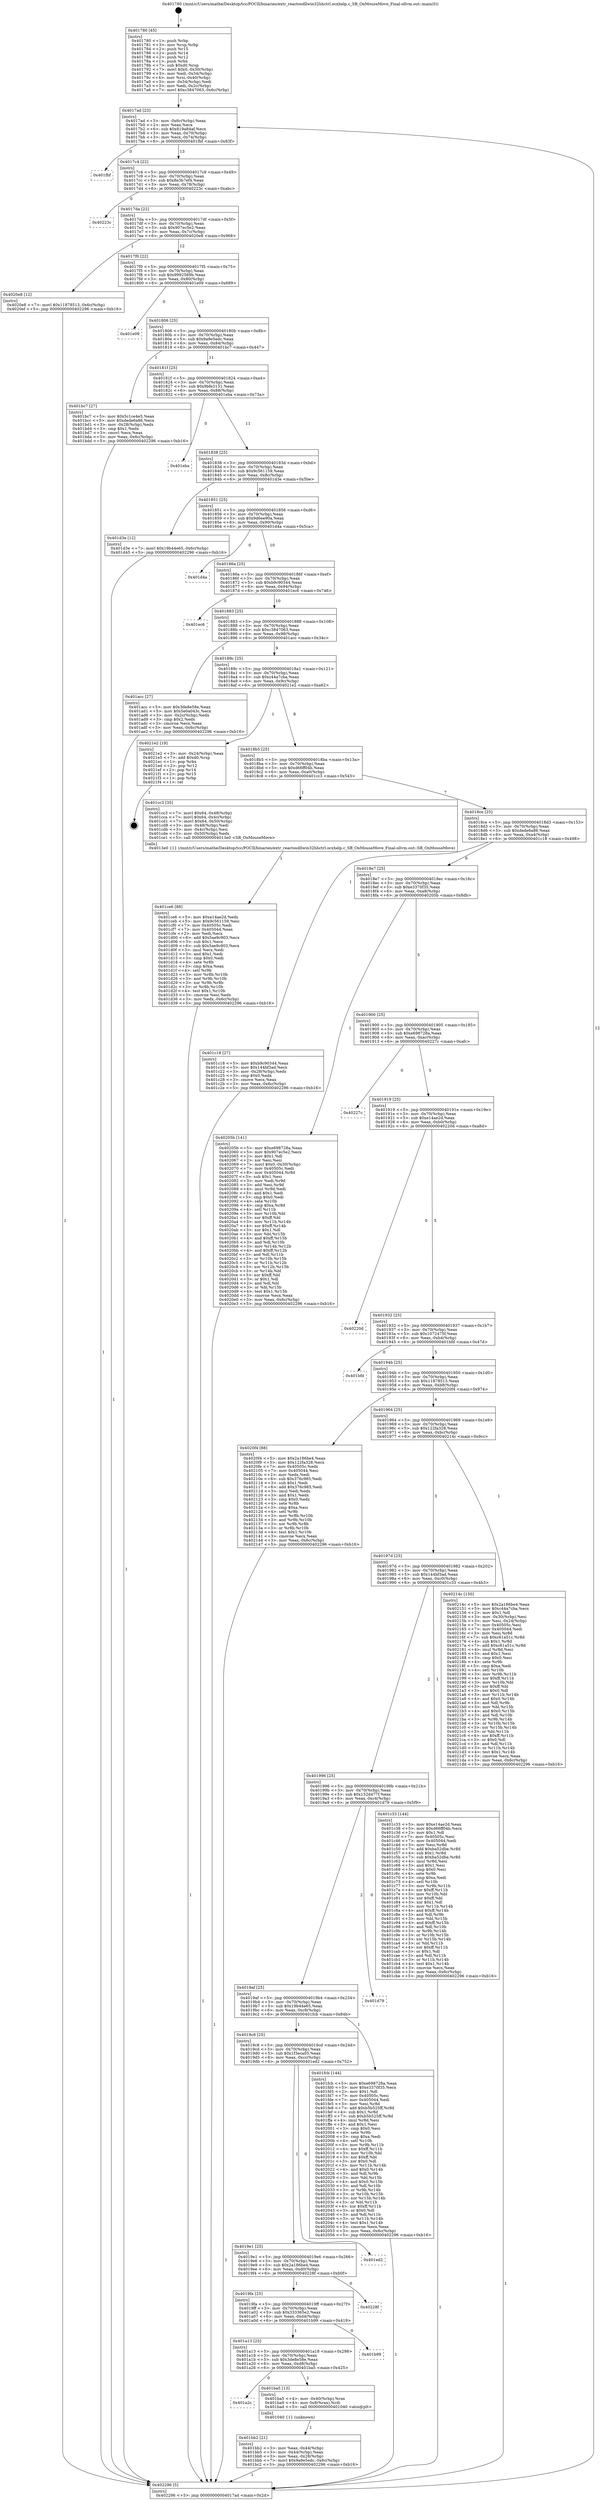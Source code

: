 digraph "0x401780" {
  label = "0x401780 (/mnt/c/Users/mathe/Desktop/tcc/POCII/binaries/extr_reactosdllwin32hhctrl.ocxhelp.c_SB_OnMouseMove_Final-ollvm.out::main(0))"
  labelloc = "t"
  node[shape=record]

  Entry [label="",width=0.3,height=0.3,shape=circle,fillcolor=black,style=filled]
  "0x4017ad" [label="{
     0x4017ad [23]\l
     | [instrs]\l
     &nbsp;&nbsp;0x4017ad \<+3\>: mov -0x6c(%rbp),%eax\l
     &nbsp;&nbsp;0x4017b0 \<+2\>: mov %eax,%ecx\l
     &nbsp;&nbsp;0x4017b2 \<+6\>: sub $0x819a84af,%ecx\l
     &nbsp;&nbsp;0x4017b8 \<+3\>: mov %eax,-0x70(%rbp)\l
     &nbsp;&nbsp;0x4017bb \<+3\>: mov %ecx,-0x74(%rbp)\l
     &nbsp;&nbsp;0x4017be \<+6\>: je 0000000000401fbf \<main+0x83f\>\l
  }"]
  "0x401fbf" [label="{
     0x401fbf\l
  }", style=dashed]
  "0x4017c4" [label="{
     0x4017c4 [22]\l
     | [instrs]\l
     &nbsp;&nbsp;0x4017c4 \<+5\>: jmp 00000000004017c9 \<main+0x49\>\l
     &nbsp;&nbsp;0x4017c9 \<+3\>: mov -0x70(%rbp),%eax\l
     &nbsp;&nbsp;0x4017cc \<+5\>: sub $0x8e3b7ef4,%eax\l
     &nbsp;&nbsp;0x4017d1 \<+3\>: mov %eax,-0x78(%rbp)\l
     &nbsp;&nbsp;0x4017d4 \<+6\>: je 000000000040223c \<main+0xabc\>\l
  }"]
  Exit [label="",width=0.3,height=0.3,shape=circle,fillcolor=black,style=filled,peripheries=2]
  "0x40223c" [label="{
     0x40223c\l
  }", style=dashed]
  "0x4017da" [label="{
     0x4017da [22]\l
     | [instrs]\l
     &nbsp;&nbsp;0x4017da \<+5\>: jmp 00000000004017df \<main+0x5f\>\l
     &nbsp;&nbsp;0x4017df \<+3\>: mov -0x70(%rbp),%eax\l
     &nbsp;&nbsp;0x4017e2 \<+5\>: sub $0x907ec5e2,%eax\l
     &nbsp;&nbsp;0x4017e7 \<+3\>: mov %eax,-0x7c(%rbp)\l
     &nbsp;&nbsp;0x4017ea \<+6\>: je 00000000004020e8 \<main+0x968\>\l
  }"]
  "0x401ce6" [label="{
     0x401ce6 [88]\l
     | [instrs]\l
     &nbsp;&nbsp;0x401ce6 \<+5\>: mov $0xe14ae2d,%edx\l
     &nbsp;&nbsp;0x401ceb \<+5\>: mov $0x9c561159,%esi\l
     &nbsp;&nbsp;0x401cf0 \<+7\>: mov 0x40505c,%edi\l
     &nbsp;&nbsp;0x401cf7 \<+7\>: mov 0x405044,%eax\l
     &nbsp;&nbsp;0x401cfe \<+2\>: mov %edi,%ecx\l
     &nbsp;&nbsp;0x401d00 \<+6\>: add $0x5ae9c903,%ecx\l
     &nbsp;&nbsp;0x401d06 \<+3\>: sub $0x1,%ecx\l
     &nbsp;&nbsp;0x401d09 \<+6\>: sub $0x5ae9c903,%ecx\l
     &nbsp;&nbsp;0x401d0f \<+3\>: imul %ecx,%edi\l
     &nbsp;&nbsp;0x401d12 \<+3\>: and $0x1,%edi\l
     &nbsp;&nbsp;0x401d15 \<+3\>: cmp $0x0,%edi\l
     &nbsp;&nbsp;0x401d18 \<+4\>: sete %r8b\l
     &nbsp;&nbsp;0x401d1c \<+3\>: cmp $0xa,%eax\l
     &nbsp;&nbsp;0x401d1f \<+4\>: setl %r9b\l
     &nbsp;&nbsp;0x401d23 \<+3\>: mov %r8b,%r10b\l
     &nbsp;&nbsp;0x401d26 \<+3\>: and %r9b,%r10b\l
     &nbsp;&nbsp;0x401d29 \<+3\>: xor %r9b,%r8b\l
     &nbsp;&nbsp;0x401d2c \<+3\>: or %r8b,%r10b\l
     &nbsp;&nbsp;0x401d2f \<+4\>: test $0x1,%r10b\l
     &nbsp;&nbsp;0x401d33 \<+3\>: cmovne %esi,%edx\l
     &nbsp;&nbsp;0x401d36 \<+3\>: mov %edx,-0x6c(%rbp)\l
     &nbsp;&nbsp;0x401d39 \<+5\>: jmp 0000000000402296 \<main+0xb16\>\l
  }"]
  "0x4020e8" [label="{
     0x4020e8 [12]\l
     | [instrs]\l
     &nbsp;&nbsp;0x4020e8 \<+7\>: movl $0x11878513,-0x6c(%rbp)\l
     &nbsp;&nbsp;0x4020ef \<+5\>: jmp 0000000000402296 \<main+0xb16\>\l
  }"]
  "0x4017f0" [label="{
     0x4017f0 [22]\l
     | [instrs]\l
     &nbsp;&nbsp;0x4017f0 \<+5\>: jmp 00000000004017f5 \<main+0x75\>\l
     &nbsp;&nbsp;0x4017f5 \<+3\>: mov -0x70(%rbp),%eax\l
     &nbsp;&nbsp;0x4017f8 \<+5\>: sub $0x9992569b,%eax\l
     &nbsp;&nbsp;0x4017fd \<+3\>: mov %eax,-0x80(%rbp)\l
     &nbsp;&nbsp;0x401800 \<+6\>: je 0000000000401e09 \<main+0x689\>\l
  }"]
  "0x401bb2" [label="{
     0x401bb2 [21]\l
     | [instrs]\l
     &nbsp;&nbsp;0x401bb2 \<+3\>: mov %eax,-0x44(%rbp)\l
     &nbsp;&nbsp;0x401bb5 \<+3\>: mov -0x44(%rbp),%eax\l
     &nbsp;&nbsp;0x401bb8 \<+3\>: mov %eax,-0x28(%rbp)\l
     &nbsp;&nbsp;0x401bbb \<+7\>: movl $0x9a9e5edc,-0x6c(%rbp)\l
     &nbsp;&nbsp;0x401bc2 \<+5\>: jmp 0000000000402296 \<main+0xb16\>\l
  }"]
  "0x401e09" [label="{
     0x401e09\l
  }", style=dashed]
  "0x401806" [label="{
     0x401806 [25]\l
     | [instrs]\l
     &nbsp;&nbsp;0x401806 \<+5\>: jmp 000000000040180b \<main+0x8b\>\l
     &nbsp;&nbsp;0x40180b \<+3\>: mov -0x70(%rbp),%eax\l
     &nbsp;&nbsp;0x40180e \<+5\>: sub $0x9a9e5edc,%eax\l
     &nbsp;&nbsp;0x401813 \<+6\>: mov %eax,-0x84(%rbp)\l
     &nbsp;&nbsp;0x401819 \<+6\>: je 0000000000401bc7 \<main+0x447\>\l
  }"]
  "0x401a2c" [label="{
     0x401a2c\l
  }", style=dashed]
  "0x401bc7" [label="{
     0x401bc7 [27]\l
     | [instrs]\l
     &nbsp;&nbsp;0x401bc7 \<+5\>: mov $0x5c1ce4e5,%eax\l
     &nbsp;&nbsp;0x401bcc \<+5\>: mov $0xdede6a86,%ecx\l
     &nbsp;&nbsp;0x401bd1 \<+3\>: mov -0x28(%rbp),%edx\l
     &nbsp;&nbsp;0x401bd4 \<+3\>: cmp $0x1,%edx\l
     &nbsp;&nbsp;0x401bd7 \<+3\>: cmovl %ecx,%eax\l
     &nbsp;&nbsp;0x401bda \<+3\>: mov %eax,-0x6c(%rbp)\l
     &nbsp;&nbsp;0x401bdd \<+5\>: jmp 0000000000402296 \<main+0xb16\>\l
  }"]
  "0x40181f" [label="{
     0x40181f [25]\l
     | [instrs]\l
     &nbsp;&nbsp;0x40181f \<+5\>: jmp 0000000000401824 \<main+0xa4\>\l
     &nbsp;&nbsp;0x401824 \<+3\>: mov -0x70(%rbp),%eax\l
     &nbsp;&nbsp;0x401827 \<+5\>: sub $0x9bfe3131,%eax\l
     &nbsp;&nbsp;0x40182c \<+6\>: mov %eax,-0x88(%rbp)\l
     &nbsp;&nbsp;0x401832 \<+6\>: je 0000000000401eba \<main+0x73a\>\l
  }"]
  "0x401ba5" [label="{
     0x401ba5 [13]\l
     | [instrs]\l
     &nbsp;&nbsp;0x401ba5 \<+4\>: mov -0x40(%rbp),%rax\l
     &nbsp;&nbsp;0x401ba9 \<+4\>: mov 0x8(%rax),%rdi\l
     &nbsp;&nbsp;0x401bad \<+5\>: call 0000000000401040 \<atoi@plt\>\l
     | [calls]\l
     &nbsp;&nbsp;0x401040 \{1\} (unknown)\l
  }"]
  "0x401eba" [label="{
     0x401eba\l
  }", style=dashed]
  "0x401838" [label="{
     0x401838 [25]\l
     | [instrs]\l
     &nbsp;&nbsp;0x401838 \<+5\>: jmp 000000000040183d \<main+0xbd\>\l
     &nbsp;&nbsp;0x40183d \<+3\>: mov -0x70(%rbp),%eax\l
     &nbsp;&nbsp;0x401840 \<+5\>: sub $0x9c561159,%eax\l
     &nbsp;&nbsp;0x401845 \<+6\>: mov %eax,-0x8c(%rbp)\l
     &nbsp;&nbsp;0x40184b \<+6\>: je 0000000000401d3e \<main+0x5be\>\l
  }"]
  "0x401a13" [label="{
     0x401a13 [25]\l
     | [instrs]\l
     &nbsp;&nbsp;0x401a13 \<+5\>: jmp 0000000000401a18 \<main+0x298\>\l
     &nbsp;&nbsp;0x401a18 \<+3\>: mov -0x70(%rbp),%eax\l
     &nbsp;&nbsp;0x401a1b \<+5\>: sub $0x3de8e58e,%eax\l
     &nbsp;&nbsp;0x401a20 \<+6\>: mov %eax,-0xd8(%rbp)\l
     &nbsp;&nbsp;0x401a26 \<+6\>: je 0000000000401ba5 \<main+0x425\>\l
  }"]
  "0x401d3e" [label="{
     0x401d3e [12]\l
     | [instrs]\l
     &nbsp;&nbsp;0x401d3e \<+7\>: movl $0x19b44e65,-0x6c(%rbp)\l
     &nbsp;&nbsp;0x401d45 \<+5\>: jmp 0000000000402296 \<main+0xb16\>\l
  }"]
  "0x401851" [label="{
     0x401851 [25]\l
     | [instrs]\l
     &nbsp;&nbsp;0x401851 \<+5\>: jmp 0000000000401856 \<main+0xd6\>\l
     &nbsp;&nbsp;0x401856 \<+3\>: mov -0x70(%rbp),%eax\l
     &nbsp;&nbsp;0x401859 \<+5\>: sub $0x9d6ee90a,%eax\l
     &nbsp;&nbsp;0x40185e \<+6\>: mov %eax,-0x90(%rbp)\l
     &nbsp;&nbsp;0x401864 \<+6\>: je 0000000000401d4a \<main+0x5ca\>\l
  }"]
  "0x401b99" [label="{
     0x401b99\l
  }", style=dashed]
  "0x401d4a" [label="{
     0x401d4a\l
  }", style=dashed]
  "0x40186a" [label="{
     0x40186a [25]\l
     | [instrs]\l
     &nbsp;&nbsp;0x40186a \<+5\>: jmp 000000000040186f \<main+0xef\>\l
     &nbsp;&nbsp;0x40186f \<+3\>: mov -0x70(%rbp),%eax\l
     &nbsp;&nbsp;0x401872 \<+5\>: sub $0xb9c90344,%eax\l
     &nbsp;&nbsp;0x401877 \<+6\>: mov %eax,-0x94(%rbp)\l
     &nbsp;&nbsp;0x40187d \<+6\>: je 0000000000401ec6 \<main+0x746\>\l
  }"]
  "0x4019fa" [label="{
     0x4019fa [25]\l
     | [instrs]\l
     &nbsp;&nbsp;0x4019fa \<+5\>: jmp 00000000004019ff \<main+0x27f\>\l
     &nbsp;&nbsp;0x4019ff \<+3\>: mov -0x70(%rbp),%eax\l
     &nbsp;&nbsp;0x401a02 \<+5\>: sub $0x333365e2,%eax\l
     &nbsp;&nbsp;0x401a07 \<+6\>: mov %eax,-0xd4(%rbp)\l
     &nbsp;&nbsp;0x401a0d \<+6\>: je 0000000000401b99 \<main+0x419\>\l
  }"]
  "0x401ec6" [label="{
     0x401ec6\l
  }", style=dashed]
  "0x401883" [label="{
     0x401883 [25]\l
     | [instrs]\l
     &nbsp;&nbsp;0x401883 \<+5\>: jmp 0000000000401888 \<main+0x108\>\l
     &nbsp;&nbsp;0x401888 \<+3\>: mov -0x70(%rbp),%eax\l
     &nbsp;&nbsp;0x40188b \<+5\>: sub $0xc3847063,%eax\l
     &nbsp;&nbsp;0x401890 \<+6\>: mov %eax,-0x98(%rbp)\l
     &nbsp;&nbsp;0x401896 \<+6\>: je 0000000000401acc \<main+0x34c\>\l
  }"]
  "0x40228f" [label="{
     0x40228f\l
  }", style=dashed]
  "0x401acc" [label="{
     0x401acc [27]\l
     | [instrs]\l
     &nbsp;&nbsp;0x401acc \<+5\>: mov $0x3de8e58e,%eax\l
     &nbsp;&nbsp;0x401ad1 \<+5\>: mov $0x5e0a043c,%ecx\l
     &nbsp;&nbsp;0x401ad6 \<+3\>: mov -0x2c(%rbp),%edx\l
     &nbsp;&nbsp;0x401ad9 \<+3\>: cmp $0x2,%edx\l
     &nbsp;&nbsp;0x401adc \<+3\>: cmovne %ecx,%eax\l
     &nbsp;&nbsp;0x401adf \<+3\>: mov %eax,-0x6c(%rbp)\l
     &nbsp;&nbsp;0x401ae2 \<+5\>: jmp 0000000000402296 \<main+0xb16\>\l
  }"]
  "0x40189c" [label="{
     0x40189c [25]\l
     | [instrs]\l
     &nbsp;&nbsp;0x40189c \<+5\>: jmp 00000000004018a1 \<main+0x121\>\l
     &nbsp;&nbsp;0x4018a1 \<+3\>: mov -0x70(%rbp),%eax\l
     &nbsp;&nbsp;0x4018a4 \<+5\>: sub $0xc44a7cba,%eax\l
     &nbsp;&nbsp;0x4018a9 \<+6\>: mov %eax,-0x9c(%rbp)\l
     &nbsp;&nbsp;0x4018af \<+6\>: je 00000000004021e2 \<main+0xa62\>\l
  }"]
  "0x402296" [label="{
     0x402296 [5]\l
     | [instrs]\l
     &nbsp;&nbsp;0x402296 \<+5\>: jmp 00000000004017ad \<main+0x2d\>\l
  }"]
  "0x401780" [label="{
     0x401780 [45]\l
     | [instrs]\l
     &nbsp;&nbsp;0x401780 \<+1\>: push %rbp\l
     &nbsp;&nbsp;0x401781 \<+3\>: mov %rsp,%rbp\l
     &nbsp;&nbsp;0x401784 \<+2\>: push %r15\l
     &nbsp;&nbsp;0x401786 \<+2\>: push %r14\l
     &nbsp;&nbsp;0x401788 \<+2\>: push %r12\l
     &nbsp;&nbsp;0x40178a \<+1\>: push %rbx\l
     &nbsp;&nbsp;0x40178b \<+7\>: sub $0xd0,%rsp\l
     &nbsp;&nbsp;0x401792 \<+7\>: movl $0x0,-0x30(%rbp)\l
     &nbsp;&nbsp;0x401799 \<+3\>: mov %edi,-0x34(%rbp)\l
     &nbsp;&nbsp;0x40179c \<+4\>: mov %rsi,-0x40(%rbp)\l
     &nbsp;&nbsp;0x4017a0 \<+3\>: mov -0x34(%rbp),%edi\l
     &nbsp;&nbsp;0x4017a3 \<+3\>: mov %edi,-0x2c(%rbp)\l
     &nbsp;&nbsp;0x4017a6 \<+7\>: movl $0xc3847063,-0x6c(%rbp)\l
  }"]
  "0x4019e1" [label="{
     0x4019e1 [25]\l
     | [instrs]\l
     &nbsp;&nbsp;0x4019e1 \<+5\>: jmp 00000000004019e6 \<main+0x266\>\l
     &nbsp;&nbsp;0x4019e6 \<+3\>: mov -0x70(%rbp),%eax\l
     &nbsp;&nbsp;0x4019e9 \<+5\>: sub $0x2a186be4,%eax\l
     &nbsp;&nbsp;0x4019ee \<+6\>: mov %eax,-0xd0(%rbp)\l
     &nbsp;&nbsp;0x4019f4 \<+6\>: je 000000000040228f \<main+0xb0f\>\l
  }"]
  "0x4021e2" [label="{
     0x4021e2 [19]\l
     | [instrs]\l
     &nbsp;&nbsp;0x4021e2 \<+3\>: mov -0x24(%rbp),%eax\l
     &nbsp;&nbsp;0x4021e5 \<+7\>: add $0xd0,%rsp\l
     &nbsp;&nbsp;0x4021ec \<+1\>: pop %rbx\l
     &nbsp;&nbsp;0x4021ed \<+2\>: pop %r12\l
     &nbsp;&nbsp;0x4021ef \<+2\>: pop %r14\l
     &nbsp;&nbsp;0x4021f1 \<+2\>: pop %r15\l
     &nbsp;&nbsp;0x4021f3 \<+1\>: pop %rbp\l
     &nbsp;&nbsp;0x4021f4 \<+1\>: ret\l
  }"]
  "0x4018b5" [label="{
     0x4018b5 [25]\l
     | [instrs]\l
     &nbsp;&nbsp;0x4018b5 \<+5\>: jmp 00000000004018ba \<main+0x13a\>\l
     &nbsp;&nbsp;0x4018ba \<+3\>: mov -0x70(%rbp),%eax\l
     &nbsp;&nbsp;0x4018bd \<+5\>: sub $0xd66ff04b,%eax\l
     &nbsp;&nbsp;0x4018c2 \<+6\>: mov %eax,-0xa0(%rbp)\l
     &nbsp;&nbsp;0x4018c8 \<+6\>: je 0000000000401cc3 \<main+0x543\>\l
  }"]
  "0x401ed2" [label="{
     0x401ed2\l
  }", style=dashed]
  "0x401cc3" [label="{
     0x401cc3 [35]\l
     | [instrs]\l
     &nbsp;&nbsp;0x401cc3 \<+7\>: movl $0x64,-0x48(%rbp)\l
     &nbsp;&nbsp;0x401cca \<+7\>: movl $0x64,-0x4c(%rbp)\l
     &nbsp;&nbsp;0x401cd1 \<+7\>: movl $0x64,-0x50(%rbp)\l
     &nbsp;&nbsp;0x401cd8 \<+3\>: mov -0x48(%rbp),%edi\l
     &nbsp;&nbsp;0x401cdb \<+3\>: mov -0x4c(%rbp),%esi\l
     &nbsp;&nbsp;0x401cde \<+3\>: mov -0x50(%rbp),%edx\l
     &nbsp;&nbsp;0x401ce1 \<+5\>: call 00000000004013e0 \<SB_OnMouseMove\>\l
     | [calls]\l
     &nbsp;&nbsp;0x4013e0 \{1\} (/mnt/c/Users/mathe/Desktop/tcc/POCII/binaries/extr_reactosdllwin32hhctrl.ocxhelp.c_SB_OnMouseMove_Final-ollvm.out::SB_OnMouseMove)\l
  }"]
  "0x4018ce" [label="{
     0x4018ce [25]\l
     | [instrs]\l
     &nbsp;&nbsp;0x4018ce \<+5\>: jmp 00000000004018d3 \<main+0x153\>\l
     &nbsp;&nbsp;0x4018d3 \<+3\>: mov -0x70(%rbp),%eax\l
     &nbsp;&nbsp;0x4018d6 \<+5\>: sub $0xdede6a86,%eax\l
     &nbsp;&nbsp;0x4018db \<+6\>: mov %eax,-0xa4(%rbp)\l
     &nbsp;&nbsp;0x4018e1 \<+6\>: je 0000000000401c18 \<main+0x498\>\l
  }"]
  "0x4019c8" [label="{
     0x4019c8 [25]\l
     | [instrs]\l
     &nbsp;&nbsp;0x4019c8 \<+5\>: jmp 00000000004019cd \<main+0x24d\>\l
     &nbsp;&nbsp;0x4019cd \<+3\>: mov -0x70(%rbp),%eax\l
     &nbsp;&nbsp;0x4019d0 \<+5\>: sub $0x1f3eca05,%eax\l
     &nbsp;&nbsp;0x4019d5 \<+6\>: mov %eax,-0xcc(%rbp)\l
     &nbsp;&nbsp;0x4019db \<+6\>: je 0000000000401ed2 \<main+0x752\>\l
  }"]
  "0x401c18" [label="{
     0x401c18 [27]\l
     | [instrs]\l
     &nbsp;&nbsp;0x401c18 \<+5\>: mov $0xb9c90344,%eax\l
     &nbsp;&nbsp;0x401c1d \<+5\>: mov $0x144bf3ad,%ecx\l
     &nbsp;&nbsp;0x401c22 \<+3\>: mov -0x28(%rbp),%edx\l
     &nbsp;&nbsp;0x401c25 \<+3\>: cmp $0x0,%edx\l
     &nbsp;&nbsp;0x401c28 \<+3\>: cmove %ecx,%eax\l
     &nbsp;&nbsp;0x401c2b \<+3\>: mov %eax,-0x6c(%rbp)\l
     &nbsp;&nbsp;0x401c2e \<+5\>: jmp 0000000000402296 \<main+0xb16\>\l
  }"]
  "0x4018e7" [label="{
     0x4018e7 [25]\l
     | [instrs]\l
     &nbsp;&nbsp;0x4018e7 \<+5\>: jmp 00000000004018ec \<main+0x16c\>\l
     &nbsp;&nbsp;0x4018ec \<+3\>: mov -0x70(%rbp),%eax\l
     &nbsp;&nbsp;0x4018ef \<+5\>: sub $0xe3370f35,%eax\l
     &nbsp;&nbsp;0x4018f4 \<+6\>: mov %eax,-0xa8(%rbp)\l
     &nbsp;&nbsp;0x4018fa \<+6\>: je 000000000040205b \<main+0x8db\>\l
  }"]
  "0x401fcb" [label="{
     0x401fcb [144]\l
     | [instrs]\l
     &nbsp;&nbsp;0x401fcb \<+5\>: mov $0xe698728a,%eax\l
     &nbsp;&nbsp;0x401fd0 \<+5\>: mov $0xe3370f35,%ecx\l
     &nbsp;&nbsp;0x401fd5 \<+2\>: mov $0x1,%dl\l
     &nbsp;&nbsp;0x401fd7 \<+7\>: mov 0x40505c,%esi\l
     &nbsp;&nbsp;0x401fde \<+7\>: mov 0x405044,%edi\l
     &nbsp;&nbsp;0x401fe5 \<+3\>: mov %esi,%r8d\l
     &nbsp;&nbsp;0x401fe8 \<+7\>: add $0xb5b525ff,%r8d\l
     &nbsp;&nbsp;0x401fef \<+4\>: sub $0x1,%r8d\l
     &nbsp;&nbsp;0x401ff3 \<+7\>: sub $0xb5b525ff,%r8d\l
     &nbsp;&nbsp;0x401ffa \<+4\>: imul %r8d,%esi\l
     &nbsp;&nbsp;0x401ffe \<+3\>: and $0x1,%esi\l
     &nbsp;&nbsp;0x402001 \<+3\>: cmp $0x0,%esi\l
     &nbsp;&nbsp;0x402004 \<+4\>: sete %r9b\l
     &nbsp;&nbsp;0x402008 \<+3\>: cmp $0xa,%edi\l
     &nbsp;&nbsp;0x40200b \<+4\>: setl %r10b\l
     &nbsp;&nbsp;0x40200f \<+3\>: mov %r9b,%r11b\l
     &nbsp;&nbsp;0x402012 \<+4\>: xor $0xff,%r11b\l
     &nbsp;&nbsp;0x402016 \<+3\>: mov %r10b,%bl\l
     &nbsp;&nbsp;0x402019 \<+3\>: xor $0xff,%bl\l
     &nbsp;&nbsp;0x40201c \<+3\>: xor $0x0,%dl\l
     &nbsp;&nbsp;0x40201f \<+3\>: mov %r11b,%r14b\l
     &nbsp;&nbsp;0x402022 \<+4\>: and $0x0,%r14b\l
     &nbsp;&nbsp;0x402026 \<+3\>: and %dl,%r9b\l
     &nbsp;&nbsp;0x402029 \<+3\>: mov %bl,%r15b\l
     &nbsp;&nbsp;0x40202c \<+4\>: and $0x0,%r15b\l
     &nbsp;&nbsp;0x402030 \<+3\>: and %dl,%r10b\l
     &nbsp;&nbsp;0x402033 \<+3\>: or %r9b,%r14b\l
     &nbsp;&nbsp;0x402036 \<+3\>: or %r10b,%r15b\l
     &nbsp;&nbsp;0x402039 \<+3\>: xor %r15b,%r14b\l
     &nbsp;&nbsp;0x40203c \<+3\>: or %bl,%r11b\l
     &nbsp;&nbsp;0x40203f \<+4\>: xor $0xff,%r11b\l
     &nbsp;&nbsp;0x402043 \<+3\>: or $0x0,%dl\l
     &nbsp;&nbsp;0x402046 \<+3\>: and %dl,%r11b\l
     &nbsp;&nbsp;0x402049 \<+3\>: or %r11b,%r14b\l
     &nbsp;&nbsp;0x40204c \<+4\>: test $0x1,%r14b\l
     &nbsp;&nbsp;0x402050 \<+3\>: cmovne %ecx,%eax\l
     &nbsp;&nbsp;0x402053 \<+3\>: mov %eax,-0x6c(%rbp)\l
     &nbsp;&nbsp;0x402056 \<+5\>: jmp 0000000000402296 \<main+0xb16\>\l
  }"]
  "0x40205b" [label="{
     0x40205b [141]\l
     | [instrs]\l
     &nbsp;&nbsp;0x40205b \<+5\>: mov $0xe698728a,%eax\l
     &nbsp;&nbsp;0x402060 \<+5\>: mov $0x907ec5e2,%ecx\l
     &nbsp;&nbsp;0x402065 \<+2\>: mov $0x1,%dl\l
     &nbsp;&nbsp;0x402067 \<+2\>: xor %esi,%esi\l
     &nbsp;&nbsp;0x402069 \<+7\>: movl $0x0,-0x30(%rbp)\l
     &nbsp;&nbsp;0x402070 \<+7\>: mov 0x40505c,%edi\l
     &nbsp;&nbsp;0x402077 \<+8\>: mov 0x405044,%r8d\l
     &nbsp;&nbsp;0x40207f \<+3\>: sub $0x1,%esi\l
     &nbsp;&nbsp;0x402082 \<+3\>: mov %edi,%r9d\l
     &nbsp;&nbsp;0x402085 \<+3\>: add %esi,%r9d\l
     &nbsp;&nbsp;0x402088 \<+4\>: imul %r9d,%edi\l
     &nbsp;&nbsp;0x40208c \<+3\>: and $0x1,%edi\l
     &nbsp;&nbsp;0x40208f \<+3\>: cmp $0x0,%edi\l
     &nbsp;&nbsp;0x402092 \<+4\>: sete %r10b\l
     &nbsp;&nbsp;0x402096 \<+4\>: cmp $0xa,%r8d\l
     &nbsp;&nbsp;0x40209a \<+4\>: setl %r11b\l
     &nbsp;&nbsp;0x40209e \<+3\>: mov %r10b,%bl\l
     &nbsp;&nbsp;0x4020a1 \<+3\>: xor $0xff,%bl\l
     &nbsp;&nbsp;0x4020a4 \<+3\>: mov %r11b,%r14b\l
     &nbsp;&nbsp;0x4020a7 \<+4\>: xor $0xff,%r14b\l
     &nbsp;&nbsp;0x4020ab \<+3\>: xor $0x1,%dl\l
     &nbsp;&nbsp;0x4020ae \<+3\>: mov %bl,%r15b\l
     &nbsp;&nbsp;0x4020b1 \<+4\>: and $0xff,%r15b\l
     &nbsp;&nbsp;0x4020b5 \<+3\>: and %dl,%r10b\l
     &nbsp;&nbsp;0x4020b8 \<+3\>: mov %r14b,%r12b\l
     &nbsp;&nbsp;0x4020bb \<+4\>: and $0xff,%r12b\l
     &nbsp;&nbsp;0x4020bf \<+3\>: and %dl,%r11b\l
     &nbsp;&nbsp;0x4020c2 \<+3\>: or %r10b,%r15b\l
     &nbsp;&nbsp;0x4020c5 \<+3\>: or %r11b,%r12b\l
     &nbsp;&nbsp;0x4020c8 \<+3\>: xor %r12b,%r15b\l
     &nbsp;&nbsp;0x4020cb \<+3\>: or %r14b,%bl\l
     &nbsp;&nbsp;0x4020ce \<+3\>: xor $0xff,%bl\l
     &nbsp;&nbsp;0x4020d1 \<+3\>: or $0x1,%dl\l
     &nbsp;&nbsp;0x4020d4 \<+2\>: and %dl,%bl\l
     &nbsp;&nbsp;0x4020d6 \<+3\>: or %bl,%r15b\l
     &nbsp;&nbsp;0x4020d9 \<+4\>: test $0x1,%r15b\l
     &nbsp;&nbsp;0x4020dd \<+3\>: cmovne %ecx,%eax\l
     &nbsp;&nbsp;0x4020e0 \<+3\>: mov %eax,-0x6c(%rbp)\l
     &nbsp;&nbsp;0x4020e3 \<+5\>: jmp 0000000000402296 \<main+0xb16\>\l
  }"]
  "0x401900" [label="{
     0x401900 [25]\l
     | [instrs]\l
     &nbsp;&nbsp;0x401900 \<+5\>: jmp 0000000000401905 \<main+0x185\>\l
     &nbsp;&nbsp;0x401905 \<+3\>: mov -0x70(%rbp),%eax\l
     &nbsp;&nbsp;0x401908 \<+5\>: sub $0xe698728a,%eax\l
     &nbsp;&nbsp;0x40190d \<+6\>: mov %eax,-0xac(%rbp)\l
     &nbsp;&nbsp;0x401913 \<+6\>: je 000000000040227c \<main+0xafc\>\l
  }"]
  "0x4019af" [label="{
     0x4019af [25]\l
     | [instrs]\l
     &nbsp;&nbsp;0x4019af \<+5\>: jmp 00000000004019b4 \<main+0x234\>\l
     &nbsp;&nbsp;0x4019b4 \<+3\>: mov -0x70(%rbp),%eax\l
     &nbsp;&nbsp;0x4019b7 \<+5\>: sub $0x19b44e65,%eax\l
     &nbsp;&nbsp;0x4019bc \<+6\>: mov %eax,-0xc8(%rbp)\l
     &nbsp;&nbsp;0x4019c2 \<+6\>: je 0000000000401fcb \<main+0x84b\>\l
  }"]
  "0x40227c" [label="{
     0x40227c\l
  }", style=dashed]
  "0x401919" [label="{
     0x401919 [25]\l
     | [instrs]\l
     &nbsp;&nbsp;0x401919 \<+5\>: jmp 000000000040191e \<main+0x19e\>\l
     &nbsp;&nbsp;0x40191e \<+3\>: mov -0x70(%rbp),%eax\l
     &nbsp;&nbsp;0x401921 \<+5\>: sub $0xe14ae2d,%eax\l
     &nbsp;&nbsp;0x401926 \<+6\>: mov %eax,-0xb0(%rbp)\l
     &nbsp;&nbsp;0x40192c \<+6\>: je 000000000040220d \<main+0xa8d\>\l
  }"]
  "0x401d79" [label="{
     0x401d79\l
  }", style=dashed]
  "0x40220d" [label="{
     0x40220d\l
  }", style=dashed]
  "0x401932" [label="{
     0x401932 [25]\l
     | [instrs]\l
     &nbsp;&nbsp;0x401932 \<+5\>: jmp 0000000000401937 \<main+0x1b7\>\l
     &nbsp;&nbsp;0x401937 \<+3\>: mov -0x70(%rbp),%eax\l
     &nbsp;&nbsp;0x40193a \<+5\>: sub $0x1072475f,%eax\l
     &nbsp;&nbsp;0x40193f \<+6\>: mov %eax,-0xb4(%rbp)\l
     &nbsp;&nbsp;0x401945 \<+6\>: je 0000000000401bfd \<main+0x47d\>\l
  }"]
  "0x401996" [label="{
     0x401996 [25]\l
     | [instrs]\l
     &nbsp;&nbsp;0x401996 \<+5\>: jmp 000000000040199b \<main+0x21b\>\l
     &nbsp;&nbsp;0x40199b \<+3\>: mov -0x70(%rbp),%eax\l
     &nbsp;&nbsp;0x40199e \<+5\>: sub $0x152d477f,%eax\l
     &nbsp;&nbsp;0x4019a3 \<+6\>: mov %eax,-0xc4(%rbp)\l
     &nbsp;&nbsp;0x4019a9 \<+6\>: je 0000000000401d79 \<main+0x5f9\>\l
  }"]
  "0x401bfd" [label="{
     0x401bfd\l
  }", style=dashed]
  "0x40194b" [label="{
     0x40194b [25]\l
     | [instrs]\l
     &nbsp;&nbsp;0x40194b \<+5\>: jmp 0000000000401950 \<main+0x1d0\>\l
     &nbsp;&nbsp;0x401950 \<+3\>: mov -0x70(%rbp),%eax\l
     &nbsp;&nbsp;0x401953 \<+5\>: sub $0x11878513,%eax\l
     &nbsp;&nbsp;0x401958 \<+6\>: mov %eax,-0xb8(%rbp)\l
     &nbsp;&nbsp;0x40195e \<+6\>: je 00000000004020f4 \<main+0x974\>\l
  }"]
  "0x401c33" [label="{
     0x401c33 [144]\l
     | [instrs]\l
     &nbsp;&nbsp;0x401c33 \<+5\>: mov $0xe14ae2d,%eax\l
     &nbsp;&nbsp;0x401c38 \<+5\>: mov $0xd66ff04b,%ecx\l
     &nbsp;&nbsp;0x401c3d \<+2\>: mov $0x1,%dl\l
     &nbsp;&nbsp;0x401c3f \<+7\>: mov 0x40505c,%esi\l
     &nbsp;&nbsp;0x401c46 \<+7\>: mov 0x405044,%edi\l
     &nbsp;&nbsp;0x401c4d \<+3\>: mov %esi,%r8d\l
     &nbsp;&nbsp;0x401c50 \<+7\>: add $0xba52dbe,%r8d\l
     &nbsp;&nbsp;0x401c57 \<+4\>: sub $0x1,%r8d\l
     &nbsp;&nbsp;0x401c5b \<+7\>: sub $0xba52dbe,%r8d\l
     &nbsp;&nbsp;0x401c62 \<+4\>: imul %r8d,%esi\l
     &nbsp;&nbsp;0x401c66 \<+3\>: and $0x1,%esi\l
     &nbsp;&nbsp;0x401c69 \<+3\>: cmp $0x0,%esi\l
     &nbsp;&nbsp;0x401c6c \<+4\>: sete %r9b\l
     &nbsp;&nbsp;0x401c70 \<+3\>: cmp $0xa,%edi\l
     &nbsp;&nbsp;0x401c73 \<+4\>: setl %r10b\l
     &nbsp;&nbsp;0x401c77 \<+3\>: mov %r9b,%r11b\l
     &nbsp;&nbsp;0x401c7a \<+4\>: xor $0xff,%r11b\l
     &nbsp;&nbsp;0x401c7e \<+3\>: mov %r10b,%bl\l
     &nbsp;&nbsp;0x401c81 \<+3\>: xor $0xff,%bl\l
     &nbsp;&nbsp;0x401c84 \<+3\>: xor $0x1,%dl\l
     &nbsp;&nbsp;0x401c87 \<+3\>: mov %r11b,%r14b\l
     &nbsp;&nbsp;0x401c8a \<+4\>: and $0xff,%r14b\l
     &nbsp;&nbsp;0x401c8e \<+3\>: and %dl,%r9b\l
     &nbsp;&nbsp;0x401c91 \<+3\>: mov %bl,%r15b\l
     &nbsp;&nbsp;0x401c94 \<+4\>: and $0xff,%r15b\l
     &nbsp;&nbsp;0x401c98 \<+3\>: and %dl,%r10b\l
     &nbsp;&nbsp;0x401c9b \<+3\>: or %r9b,%r14b\l
     &nbsp;&nbsp;0x401c9e \<+3\>: or %r10b,%r15b\l
     &nbsp;&nbsp;0x401ca1 \<+3\>: xor %r15b,%r14b\l
     &nbsp;&nbsp;0x401ca4 \<+3\>: or %bl,%r11b\l
     &nbsp;&nbsp;0x401ca7 \<+4\>: xor $0xff,%r11b\l
     &nbsp;&nbsp;0x401cab \<+3\>: or $0x1,%dl\l
     &nbsp;&nbsp;0x401cae \<+3\>: and %dl,%r11b\l
     &nbsp;&nbsp;0x401cb1 \<+3\>: or %r11b,%r14b\l
     &nbsp;&nbsp;0x401cb4 \<+4\>: test $0x1,%r14b\l
     &nbsp;&nbsp;0x401cb8 \<+3\>: cmovne %ecx,%eax\l
     &nbsp;&nbsp;0x401cbb \<+3\>: mov %eax,-0x6c(%rbp)\l
     &nbsp;&nbsp;0x401cbe \<+5\>: jmp 0000000000402296 \<main+0xb16\>\l
  }"]
  "0x4020f4" [label="{
     0x4020f4 [88]\l
     | [instrs]\l
     &nbsp;&nbsp;0x4020f4 \<+5\>: mov $0x2a186be4,%eax\l
     &nbsp;&nbsp;0x4020f9 \<+5\>: mov $0x122fa328,%ecx\l
     &nbsp;&nbsp;0x4020fe \<+7\>: mov 0x40505c,%edx\l
     &nbsp;&nbsp;0x402105 \<+7\>: mov 0x405044,%esi\l
     &nbsp;&nbsp;0x40210c \<+2\>: mov %edx,%edi\l
     &nbsp;&nbsp;0x40210e \<+6\>: sub $0x376c985,%edi\l
     &nbsp;&nbsp;0x402114 \<+3\>: sub $0x1,%edi\l
     &nbsp;&nbsp;0x402117 \<+6\>: add $0x376c985,%edi\l
     &nbsp;&nbsp;0x40211d \<+3\>: imul %edi,%edx\l
     &nbsp;&nbsp;0x402120 \<+3\>: and $0x1,%edx\l
     &nbsp;&nbsp;0x402123 \<+3\>: cmp $0x0,%edx\l
     &nbsp;&nbsp;0x402126 \<+4\>: sete %r8b\l
     &nbsp;&nbsp;0x40212a \<+3\>: cmp $0xa,%esi\l
     &nbsp;&nbsp;0x40212d \<+4\>: setl %r9b\l
     &nbsp;&nbsp;0x402131 \<+3\>: mov %r8b,%r10b\l
     &nbsp;&nbsp;0x402134 \<+3\>: and %r9b,%r10b\l
     &nbsp;&nbsp;0x402137 \<+3\>: xor %r9b,%r8b\l
     &nbsp;&nbsp;0x40213a \<+3\>: or %r8b,%r10b\l
     &nbsp;&nbsp;0x40213d \<+4\>: test $0x1,%r10b\l
     &nbsp;&nbsp;0x402141 \<+3\>: cmovne %ecx,%eax\l
     &nbsp;&nbsp;0x402144 \<+3\>: mov %eax,-0x6c(%rbp)\l
     &nbsp;&nbsp;0x402147 \<+5\>: jmp 0000000000402296 \<main+0xb16\>\l
  }"]
  "0x401964" [label="{
     0x401964 [25]\l
     | [instrs]\l
     &nbsp;&nbsp;0x401964 \<+5\>: jmp 0000000000401969 \<main+0x1e9\>\l
     &nbsp;&nbsp;0x401969 \<+3\>: mov -0x70(%rbp),%eax\l
     &nbsp;&nbsp;0x40196c \<+5\>: sub $0x122fa328,%eax\l
     &nbsp;&nbsp;0x401971 \<+6\>: mov %eax,-0xbc(%rbp)\l
     &nbsp;&nbsp;0x401977 \<+6\>: je 000000000040214c \<main+0x9cc\>\l
  }"]
  "0x40197d" [label="{
     0x40197d [25]\l
     | [instrs]\l
     &nbsp;&nbsp;0x40197d \<+5\>: jmp 0000000000401982 \<main+0x202\>\l
     &nbsp;&nbsp;0x401982 \<+3\>: mov -0x70(%rbp),%eax\l
     &nbsp;&nbsp;0x401985 \<+5\>: sub $0x144bf3ad,%eax\l
     &nbsp;&nbsp;0x40198a \<+6\>: mov %eax,-0xc0(%rbp)\l
     &nbsp;&nbsp;0x401990 \<+6\>: je 0000000000401c33 \<main+0x4b3\>\l
  }"]
  "0x40214c" [label="{
     0x40214c [150]\l
     | [instrs]\l
     &nbsp;&nbsp;0x40214c \<+5\>: mov $0x2a186be4,%eax\l
     &nbsp;&nbsp;0x402151 \<+5\>: mov $0xc44a7cba,%ecx\l
     &nbsp;&nbsp;0x402156 \<+2\>: mov $0x1,%dl\l
     &nbsp;&nbsp;0x402158 \<+3\>: mov -0x30(%rbp),%esi\l
     &nbsp;&nbsp;0x40215b \<+3\>: mov %esi,-0x24(%rbp)\l
     &nbsp;&nbsp;0x40215e \<+7\>: mov 0x40505c,%esi\l
     &nbsp;&nbsp;0x402165 \<+7\>: mov 0x405044,%edi\l
     &nbsp;&nbsp;0x40216c \<+3\>: mov %esi,%r8d\l
     &nbsp;&nbsp;0x40216f \<+7\>: sub $0xc61a51c,%r8d\l
     &nbsp;&nbsp;0x402176 \<+4\>: sub $0x1,%r8d\l
     &nbsp;&nbsp;0x40217a \<+7\>: add $0xc61a51c,%r8d\l
     &nbsp;&nbsp;0x402181 \<+4\>: imul %r8d,%esi\l
     &nbsp;&nbsp;0x402185 \<+3\>: and $0x1,%esi\l
     &nbsp;&nbsp;0x402188 \<+3\>: cmp $0x0,%esi\l
     &nbsp;&nbsp;0x40218b \<+4\>: sete %r9b\l
     &nbsp;&nbsp;0x40218f \<+3\>: cmp $0xa,%edi\l
     &nbsp;&nbsp;0x402192 \<+4\>: setl %r10b\l
     &nbsp;&nbsp;0x402196 \<+3\>: mov %r9b,%r11b\l
     &nbsp;&nbsp;0x402199 \<+4\>: xor $0xff,%r11b\l
     &nbsp;&nbsp;0x40219d \<+3\>: mov %r10b,%bl\l
     &nbsp;&nbsp;0x4021a0 \<+3\>: xor $0xff,%bl\l
     &nbsp;&nbsp;0x4021a3 \<+3\>: xor $0x0,%dl\l
     &nbsp;&nbsp;0x4021a6 \<+3\>: mov %r11b,%r14b\l
     &nbsp;&nbsp;0x4021a9 \<+4\>: and $0x0,%r14b\l
     &nbsp;&nbsp;0x4021ad \<+3\>: and %dl,%r9b\l
     &nbsp;&nbsp;0x4021b0 \<+3\>: mov %bl,%r15b\l
     &nbsp;&nbsp;0x4021b3 \<+4\>: and $0x0,%r15b\l
     &nbsp;&nbsp;0x4021b7 \<+3\>: and %dl,%r10b\l
     &nbsp;&nbsp;0x4021ba \<+3\>: or %r9b,%r14b\l
     &nbsp;&nbsp;0x4021bd \<+3\>: or %r10b,%r15b\l
     &nbsp;&nbsp;0x4021c0 \<+3\>: xor %r15b,%r14b\l
     &nbsp;&nbsp;0x4021c3 \<+3\>: or %bl,%r11b\l
     &nbsp;&nbsp;0x4021c6 \<+4\>: xor $0xff,%r11b\l
     &nbsp;&nbsp;0x4021ca \<+3\>: or $0x0,%dl\l
     &nbsp;&nbsp;0x4021cd \<+3\>: and %dl,%r11b\l
     &nbsp;&nbsp;0x4021d0 \<+3\>: or %r11b,%r14b\l
     &nbsp;&nbsp;0x4021d3 \<+4\>: test $0x1,%r14b\l
     &nbsp;&nbsp;0x4021d7 \<+3\>: cmovne %ecx,%eax\l
     &nbsp;&nbsp;0x4021da \<+3\>: mov %eax,-0x6c(%rbp)\l
     &nbsp;&nbsp;0x4021dd \<+5\>: jmp 0000000000402296 \<main+0xb16\>\l
  }"]
  Entry -> "0x401780" [label=" 1"]
  "0x4017ad" -> "0x401fbf" [label=" 0"]
  "0x4017ad" -> "0x4017c4" [label=" 13"]
  "0x4021e2" -> Exit [label=" 1"]
  "0x4017c4" -> "0x40223c" [label=" 0"]
  "0x4017c4" -> "0x4017da" [label=" 13"]
  "0x40214c" -> "0x402296" [label=" 1"]
  "0x4017da" -> "0x4020e8" [label=" 1"]
  "0x4017da" -> "0x4017f0" [label=" 12"]
  "0x4020f4" -> "0x402296" [label=" 1"]
  "0x4017f0" -> "0x401e09" [label=" 0"]
  "0x4017f0" -> "0x401806" [label=" 12"]
  "0x4020e8" -> "0x402296" [label=" 1"]
  "0x401806" -> "0x401bc7" [label=" 1"]
  "0x401806" -> "0x40181f" [label=" 11"]
  "0x40205b" -> "0x402296" [label=" 1"]
  "0x40181f" -> "0x401eba" [label=" 0"]
  "0x40181f" -> "0x401838" [label=" 11"]
  "0x401fcb" -> "0x402296" [label=" 1"]
  "0x401838" -> "0x401d3e" [label=" 1"]
  "0x401838" -> "0x401851" [label=" 10"]
  "0x401ce6" -> "0x402296" [label=" 1"]
  "0x401851" -> "0x401d4a" [label=" 0"]
  "0x401851" -> "0x40186a" [label=" 10"]
  "0x401cc3" -> "0x401ce6" [label=" 1"]
  "0x40186a" -> "0x401ec6" [label=" 0"]
  "0x40186a" -> "0x401883" [label=" 10"]
  "0x401c18" -> "0x402296" [label=" 1"]
  "0x401883" -> "0x401acc" [label=" 1"]
  "0x401883" -> "0x40189c" [label=" 9"]
  "0x401acc" -> "0x402296" [label=" 1"]
  "0x401780" -> "0x4017ad" [label=" 1"]
  "0x402296" -> "0x4017ad" [label=" 12"]
  "0x401bc7" -> "0x402296" [label=" 1"]
  "0x40189c" -> "0x4021e2" [label=" 1"]
  "0x40189c" -> "0x4018b5" [label=" 8"]
  "0x401ba5" -> "0x401bb2" [label=" 1"]
  "0x4018b5" -> "0x401cc3" [label=" 1"]
  "0x4018b5" -> "0x4018ce" [label=" 7"]
  "0x401a13" -> "0x401a2c" [label=" 0"]
  "0x4018ce" -> "0x401c18" [label=" 1"]
  "0x4018ce" -> "0x4018e7" [label=" 6"]
  "0x401d3e" -> "0x402296" [label=" 1"]
  "0x4018e7" -> "0x40205b" [label=" 1"]
  "0x4018e7" -> "0x401900" [label=" 5"]
  "0x4019fa" -> "0x401a13" [label=" 1"]
  "0x401900" -> "0x40227c" [label=" 0"]
  "0x401900" -> "0x401919" [label=" 5"]
  "0x401c33" -> "0x402296" [label=" 1"]
  "0x401919" -> "0x40220d" [label=" 0"]
  "0x401919" -> "0x401932" [label=" 5"]
  "0x4019e1" -> "0x4019fa" [label=" 1"]
  "0x401932" -> "0x401bfd" [label=" 0"]
  "0x401932" -> "0x40194b" [label=" 5"]
  "0x401bb2" -> "0x402296" [label=" 1"]
  "0x40194b" -> "0x4020f4" [label=" 1"]
  "0x40194b" -> "0x401964" [label=" 4"]
  "0x4019c8" -> "0x4019e1" [label=" 1"]
  "0x401964" -> "0x40214c" [label=" 1"]
  "0x401964" -> "0x40197d" [label=" 3"]
  "0x4019c8" -> "0x401ed2" [label=" 0"]
  "0x40197d" -> "0x401c33" [label=" 1"]
  "0x40197d" -> "0x401996" [label=" 2"]
  "0x4019e1" -> "0x40228f" [label=" 0"]
  "0x401996" -> "0x401d79" [label=" 0"]
  "0x401996" -> "0x4019af" [label=" 2"]
  "0x4019fa" -> "0x401b99" [label=" 0"]
  "0x4019af" -> "0x401fcb" [label=" 1"]
  "0x4019af" -> "0x4019c8" [label=" 1"]
  "0x401a13" -> "0x401ba5" [label=" 1"]
}
